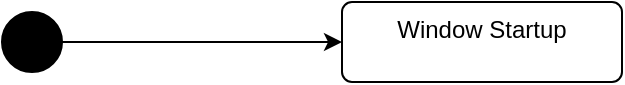 <mxfile>
    <diagram id="yCQ9l20gKYvFA57SAvmM" name="Activity-Diagram">
        <mxGraphModel dx="1144" dy="1679" grid="1" gridSize="10" guides="1" tooltips="1" connect="1" arrows="1" fold="1" page="1" pageScale="1" pageWidth="850" pageHeight="1100" math="0" shadow="0">
            <root>
                <mxCell id="0"/>
                <mxCell id="1" parent="0"/>
                <mxCell id="5" style="edgeStyle=none;html=1;" edge="1" parent="1" source="2" target="3">
                    <mxGeometry relative="1" as="geometry"/>
                </mxCell>
                <mxCell id="2" value="" style="ellipse;fillColor=strokeColor;html=1;" vertex="1" parent="1">
                    <mxGeometry x="50" y="-30" width="30" height="30" as="geometry"/>
                </mxCell>
                <mxCell id="3" value="Window Startup" style="html=1;align=center;verticalAlign=top;rounded=1;absoluteArcSize=1;arcSize=10;dashed=0;whiteSpace=wrap;" vertex="1" parent="1">
                    <mxGeometry x="220" y="-35" width="140" height="40" as="geometry"/>
                </mxCell>
            </root>
        </mxGraphModel>
    </diagram>
</mxfile>